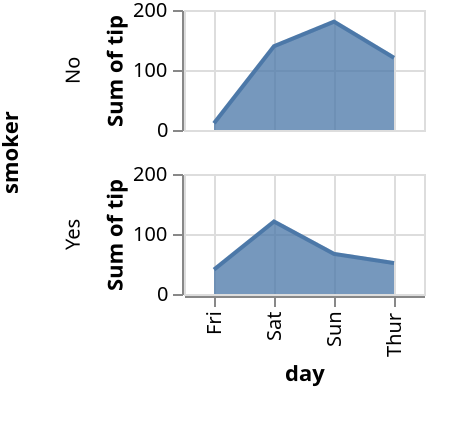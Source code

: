 {
  "$schema": "https://vega.github.io/schema/vega/v5.json",
  "background": "white",
  "padding": {"bottom": 20, "right": 20},
  "data": [
    {"name": "pivot_hover_73e717c2_da1d_414b_8777_90268afadd8f_store"},
    {
      "name": "tips",
      "values": [
        {
          "total_bill": 16.99,
          "tip": 1.01,
          "sex": "Female",
          "smoker": "No",
          "day": "Sun",
          "time": "Dinner",
          "size": 2
        },
        {
          "total_bill": 10.34,
          "tip": 1.66,
          "sex": "Male",
          "smoker": "No",
          "day": "Sun",
          "time": "Dinner",
          "size": 3
        },
        {
          "total_bill": 21.01,
          "tip": 3.5,
          "sex": "Male",
          "smoker": "No",
          "day": "Sun",
          "time": "Dinner",
          "size": 3
        },
        {
          "total_bill": 23.68,
          "tip": 3.31,
          "sex": "Male",
          "smoker": "No",
          "day": "Sun",
          "time": "Dinner",
          "size": 2
        },
        {
          "total_bill": 24.59,
          "tip": 3.61,
          "sex": "Female",
          "smoker": "No",
          "day": "Sun",
          "time": "Dinner",
          "size": 4
        },
        {
          "total_bill": 25.29,
          "tip": 4.71,
          "sex": "Male",
          "smoker": "No",
          "day": "Sun",
          "time": "Dinner",
          "size": 4
        },
        {
          "total_bill": 8.77,
          "tip": 2,
          "sex": "Male",
          "smoker": "No",
          "day": "Sun",
          "time": "Dinner",
          "size": 2
        },
        {
          "total_bill": 26.88,
          "tip": 3.12,
          "sex": "Male",
          "smoker": "No",
          "day": "Sun",
          "time": "Dinner",
          "size": 4
        },
        {
          "total_bill": 15.04,
          "tip": 1.96,
          "sex": "Male",
          "smoker": "No",
          "day": "Sun",
          "time": "Dinner",
          "size": 2
        },
        {
          "total_bill": 14.78,
          "tip": 3.23,
          "sex": "Male",
          "smoker": "No",
          "day": "Sun",
          "time": "Dinner",
          "size": 2
        },
        {
          "total_bill": 10.27,
          "tip": 1.71,
          "sex": "Male",
          "smoker": "No",
          "day": "Sun",
          "time": "Dinner",
          "size": 2
        },
        {
          "total_bill": 35.26,
          "tip": 5,
          "sex": "Female",
          "smoker": "No",
          "day": "Sun",
          "time": "Dinner",
          "size": 4
        },
        {
          "total_bill": 15.42,
          "tip": 1.57,
          "sex": "Male",
          "smoker": "No",
          "day": "Sun",
          "time": "Dinner",
          "size": 2
        },
        {
          "total_bill": 18.43,
          "tip": 3,
          "sex": "Male",
          "smoker": "No",
          "day": "Sun",
          "time": "Dinner",
          "size": 4
        },
        {
          "total_bill": 14.83,
          "tip": 3.02,
          "sex": "Female",
          "smoker": "No",
          "day": "Sun",
          "time": "Dinner",
          "size": 2
        },
        {
          "total_bill": 21.58,
          "tip": 3.92,
          "sex": "Male",
          "smoker": "No",
          "day": "Sun",
          "time": "Dinner",
          "size": 2
        },
        {
          "total_bill": 10.33,
          "tip": 1.67,
          "sex": "Female",
          "smoker": "No",
          "day": "Sun",
          "time": "Dinner",
          "size": 3
        },
        {
          "total_bill": 16.29,
          "tip": 3.71,
          "sex": "Male",
          "smoker": "No",
          "day": "Sun",
          "time": "Dinner",
          "size": 3
        },
        {
          "total_bill": 16.97,
          "tip": 3.5,
          "sex": "Female",
          "smoker": "No",
          "day": "Sun",
          "time": "Dinner",
          "size": 3
        },
        {
          "total_bill": 20.65,
          "tip": 3.35,
          "sex": "Male",
          "smoker": "No",
          "day": "Sat",
          "time": "Dinner",
          "size": 3
        },
        {
          "total_bill": 17.92,
          "tip": 4.08,
          "sex": "Male",
          "smoker": "No",
          "day": "Sat",
          "time": "Dinner",
          "size": 2
        },
        {
          "total_bill": 20.29,
          "tip": 2.75,
          "sex": "Female",
          "smoker": "No",
          "day": "Sat",
          "time": "Dinner",
          "size": 2
        },
        {
          "total_bill": 15.77,
          "tip": 2.23,
          "sex": "Female",
          "smoker": "No",
          "day": "Sat",
          "time": "Dinner",
          "size": 2
        },
        {
          "total_bill": 39.42,
          "tip": 7.58,
          "sex": "Male",
          "smoker": "No",
          "day": "Sat",
          "time": "Dinner",
          "size": 4
        },
        {
          "total_bill": 19.82,
          "tip": 3.18,
          "sex": "Male",
          "smoker": "No",
          "day": "Sat",
          "time": "Dinner",
          "size": 2
        },
        {
          "total_bill": 17.81,
          "tip": 2.34,
          "sex": "Male",
          "smoker": "No",
          "day": "Sat",
          "time": "Dinner",
          "size": 4
        },
        {
          "total_bill": 13.37,
          "tip": 2,
          "sex": "Male",
          "smoker": "No",
          "day": "Sat",
          "time": "Dinner",
          "size": 2
        },
        {
          "total_bill": 12.69,
          "tip": 2,
          "sex": "Male",
          "smoker": "No",
          "day": "Sat",
          "time": "Dinner",
          "size": 2
        },
        {
          "total_bill": 21.7,
          "tip": 4.3,
          "sex": "Male",
          "smoker": "No",
          "day": "Sat",
          "time": "Dinner",
          "size": 2
        },
        {
          "total_bill": 19.65,
          "tip": 3,
          "sex": "Female",
          "smoker": "No",
          "day": "Sat",
          "time": "Dinner",
          "size": 2
        },
        {
          "total_bill": 9.55,
          "tip": 1.45,
          "sex": "Male",
          "smoker": "No",
          "day": "Sat",
          "time": "Dinner",
          "size": 2
        },
        {
          "total_bill": 18.35,
          "tip": 2.5,
          "sex": "Male",
          "smoker": "No",
          "day": "Sat",
          "time": "Dinner",
          "size": 4
        },
        {
          "total_bill": 15.06,
          "tip": 3,
          "sex": "Female",
          "smoker": "No",
          "day": "Sat",
          "time": "Dinner",
          "size": 2
        },
        {
          "total_bill": 20.69,
          "tip": 2.45,
          "sex": "Female",
          "smoker": "No",
          "day": "Sat",
          "time": "Dinner",
          "size": 4
        },
        {
          "total_bill": 17.78,
          "tip": 3.27,
          "sex": "Male",
          "smoker": "No",
          "day": "Sat",
          "time": "Dinner",
          "size": 2
        },
        {
          "total_bill": 24.06,
          "tip": 3.6,
          "sex": "Male",
          "smoker": "No",
          "day": "Sat",
          "time": "Dinner",
          "size": 3
        },
        {
          "total_bill": 16.31,
          "tip": 2,
          "sex": "Male",
          "smoker": "No",
          "day": "Sat",
          "time": "Dinner",
          "size": 3
        },
        {
          "total_bill": 16.93,
          "tip": 3.07,
          "sex": "Female",
          "smoker": "No",
          "day": "Sat",
          "time": "Dinner",
          "size": 3
        },
        {
          "total_bill": 18.69,
          "tip": 2.31,
          "sex": "Male",
          "smoker": "No",
          "day": "Sat",
          "time": "Dinner",
          "size": 3
        },
        {
          "total_bill": 31.27,
          "tip": 5,
          "sex": "Male",
          "smoker": "No",
          "day": "Sat",
          "time": "Dinner",
          "size": 3
        },
        {
          "total_bill": 16.04,
          "tip": 2.24,
          "sex": "Male",
          "smoker": "No",
          "day": "Sat",
          "time": "Dinner",
          "size": 3
        },
        {
          "total_bill": 17.46,
          "tip": 2.54,
          "sex": "Male",
          "smoker": "No",
          "day": "Sun",
          "time": "Dinner",
          "size": 2
        },
        {
          "total_bill": 13.94,
          "tip": 3.06,
          "sex": "Male",
          "smoker": "No",
          "day": "Sun",
          "time": "Dinner",
          "size": 2
        },
        {
          "total_bill": 9.68,
          "tip": 1.32,
          "sex": "Male",
          "smoker": "No",
          "day": "Sun",
          "time": "Dinner",
          "size": 2
        },
        {
          "total_bill": 30.4,
          "tip": 5.6,
          "sex": "Male",
          "smoker": "No",
          "day": "Sun",
          "time": "Dinner",
          "size": 4
        },
        {
          "total_bill": 18.29,
          "tip": 3,
          "sex": "Male",
          "smoker": "No",
          "day": "Sun",
          "time": "Dinner",
          "size": 2
        },
        {
          "total_bill": 22.23,
          "tip": 5,
          "sex": "Male",
          "smoker": "No",
          "day": "Sun",
          "time": "Dinner",
          "size": 2
        },
        {
          "total_bill": 32.4,
          "tip": 6,
          "sex": "Male",
          "smoker": "No",
          "day": "Sun",
          "time": "Dinner",
          "size": 4
        },
        {
          "total_bill": 28.55,
          "tip": 2.05,
          "sex": "Male",
          "smoker": "No",
          "day": "Sun",
          "time": "Dinner",
          "size": 3
        },
        {
          "total_bill": 18.04,
          "tip": 3,
          "sex": "Male",
          "smoker": "No",
          "day": "Sun",
          "time": "Dinner",
          "size": 2
        },
        {
          "total_bill": 12.54,
          "tip": 2.5,
          "sex": "Male",
          "smoker": "No",
          "day": "Sun",
          "time": "Dinner",
          "size": 2
        },
        {
          "total_bill": 10.29,
          "tip": 2.6,
          "sex": "Female",
          "smoker": "No",
          "day": "Sun",
          "time": "Dinner",
          "size": 2
        },
        {
          "total_bill": 34.81,
          "tip": 5.2,
          "sex": "Female",
          "smoker": "No",
          "day": "Sun",
          "time": "Dinner",
          "size": 4
        },
        {
          "total_bill": 9.94,
          "tip": 1.56,
          "sex": "Male",
          "smoker": "No",
          "day": "Sun",
          "time": "Dinner",
          "size": 2
        },
        {
          "total_bill": 25.56,
          "tip": 4.34,
          "sex": "Male",
          "smoker": "No",
          "day": "Sun",
          "time": "Dinner",
          "size": 4
        },
        {
          "total_bill": 19.49,
          "tip": 3.51,
          "sex": "Male",
          "smoker": "No",
          "day": "Sun",
          "time": "Dinner",
          "size": 2
        },
        {
          "total_bill": 38.01,
          "tip": 3,
          "sex": "Male",
          "smoker": "Yes",
          "day": "Sat",
          "time": "Dinner",
          "size": 4
        },
        {
          "total_bill": 26.41,
          "tip": 1.5,
          "sex": "Female",
          "smoker": "No",
          "day": "Sat",
          "time": "Dinner",
          "size": 2
        },
        {
          "total_bill": 11.24,
          "tip": 1.76,
          "sex": "Male",
          "smoker": "Yes",
          "day": "Sat",
          "time": "Dinner",
          "size": 2
        },
        {
          "total_bill": 48.27,
          "tip": 6.73,
          "sex": "Male",
          "smoker": "No",
          "day": "Sat",
          "time": "Dinner",
          "size": 4
        },
        {
          "total_bill": 20.29,
          "tip": 3.21,
          "sex": "Male",
          "smoker": "Yes",
          "day": "Sat",
          "time": "Dinner",
          "size": 2
        },
        {
          "total_bill": 13.81,
          "tip": 2,
          "sex": "Male",
          "smoker": "Yes",
          "day": "Sat",
          "time": "Dinner",
          "size": 2
        },
        {
          "total_bill": 11.02,
          "tip": 1.98,
          "sex": "Male",
          "smoker": "Yes",
          "day": "Sat",
          "time": "Dinner",
          "size": 2
        },
        {
          "total_bill": 18.29,
          "tip": 3.76,
          "sex": "Male",
          "smoker": "Yes",
          "day": "Sat",
          "time": "Dinner",
          "size": 4
        },
        {
          "total_bill": 17.59,
          "tip": 2.64,
          "sex": "Male",
          "smoker": "No",
          "day": "Sat",
          "time": "Dinner",
          "size": 3
        },
        {
          "total_bill": 20.08,
          "tip": 3.15,
          "sex": "Male",
          "smoker": "No",
          "day": "Sat",
          "time": "Dinner",
          "size": 3
        },
        {
          "total_bill": 16.45,
          "tip": 2.47,
          "sex": "Female",
          "smoker": "No",
          "day": "Sat",
          "time": "Dinner",
          "size": 2
        },
        {
          "total_bill": 3.07,
          "tip": 1,
          "sex": "Female",
          "smoker": "Yes",
          "day": "Sat",
          "time": "Dinner",
          "size": 1
        },
        {
          "total_bill": 20.23,
          "tip": 2.01,
          "sex": "Male",
          "smoker": "No",
          "day": "Sat",
          "time": "Dinner",
          "size": 2
        },
        {
          "total_bill": 15.01,
          "tip": 2.09,
          "sex": "Male",
          "smoker": "Yes",
          "day": "Sat",
          "time": "Dinner",
          "size": 2
        },
        {
          "total_bill": 12.02,
          "tip": 1.97,
          "sex": "Male",
          "smoker": "No",
          "day": "Sat",
          "time": "Dinner",
          "size": 2
        },
        {
          "total_bill": 17.07,
          "tip": 3,
          "sex": "Female",
          "smoker": "No",
          "day": "Sat",
          "time": "Dinner",
          "size": 3
        },
        {
          "total_bill": 26.86,
          "tip": 3.14,
          "sex": "Female",
          "smoker": "Yes",
          "day": "Sat",
          "time": "Dinner",
          "size": 2
        },
        {
          "total_bill": 25.28,
          "tip": 5,
          "sex": "Female",
          "smoker": "Yes",
          "day": "Sat",
          "time": "Dinner",
          "size": 2
        },
        {
          "total_bill": 14.73,
          "tip": 2.2,
          "sex": "Female",
          "smoker": "No",
          "day": "Sat",
          "time": "Dinner",
          "size": 2
        },
        {
          "total_bill": 10.51,
          "tip": 1.25,
          "sex": "Male",
          "smoker": "No",
          "day": "Sat",
          "time": "Dinner",
          "size": 2
        },
        {
          "total_bill": 17.92,
          "tip": 3.08,
          "sex": "Male",
          "smoker": "Yes",
          "day": "Sat",
          "time": "Dinner",
          "size": 2
        },
        {
          "total_bill": 27.2,
          "tip": 4,
          "sex": "Male",
          "smoker": "No",
          "day": "Thur",
          "time": "Lunch",
          "size": 4
        },
        {
          "total_bill": 22.76,
          "tip": 3,
          "sex": "Male",
          "smoker": "No",
          "day": "Thur",
          "time": "Lunch",
          "size": 2
        },
        {
          "total_bill": 17.29,
          "tip": 2.71,
          "sex": "Male",
          "smoker": "No",
          "day": "Thur",
          "time": "Lunch",
          "size": 2
        },
        {
          "total_bill": 19.44,
          "tip": 3,
          "sex": "Male",
          "smoker": "Yes",
          "day": "Thur",
          "time": "Lunch",
          "size": 2
        },
        {
          "total_bill": 16.66,
          "tip": 3.4,
          "sex": "Male",
          "smoker": "No",
          "day": "Thur",
          "time": "Lunch",
          "size": 2
        },
        {
          "total_bill": 10.07,
          "tip": 1.83,
          "sex": "Female",
          "smoker": "No",
          "day": "Thur",
          "time": "Lunch",
          "size": 1
        },
        {
          "total_bill": 32.68,
          "tip": 5,
          "sex": "Male",
          "smoker": "Yes",
          "day": "Thur",
          "time": "Lunch",
          "size": 2
        },
        {
          "total_bill": 15.98,
          "tip": 2.03,
          "sex": "Male",
          "smoker": "No",
          "day": "Thur",
          "time": "Lunch",
          "size": 2
        },
        {
          "total_bill": 34.83,
          "tip": 5.17,
          "sex": "Female",
          "smoker": "No",
          "day": "Thur",
          "time": "Lunch",
          "size": 4
        },
        {
          "total_bill": 13.03,
          "tip": 2,
          "sex": "Male",
          "smoker": "No",
          "day": "Thur",
          "time": "Lunch",
          "size": 2
        },
        {
          "total_bill": 18.28,
          "tip": 4,
          "sex": "Male",
          "smoker": "No",
          "day": "Thur",
          "time": "Lunch",
          "size": 2
        },
        {
          "total_bill": 24.71,
          "tip": 5.85,
          "sex": "Male",
          "smoker": "No",
          "day": "Thur",
          "time": "Lunch",
          "size": 2
        },
        {
          "total_bill": 21.16,
          "tip": 3,
          "sex": "Male",
          "smoker": "No",
          "day": "Thur",
          "time": "Lunch",
          "size": 2
        },
        {
          "total_bill": 28.97,
          "tip": 3,
          "sex": "Male",
          "smoker": "Yes",
          "day": "Fri",
          "time": "Dinner",
          "size": 2
        },
        {
          "total_bill": 22.49,
          "tip": 3.5,
          "sex": "Male",
          "smoker": "No",
          "day": "Fri",
          "time": "Dinner",
          "size": 2
        },
        {
          "total_bill": 5.75,
          "tip": 1,
          "sex": "Female",
          "smoker": "Yes",
          "day": "Fri",
          "time": "Dinner",
          "size": 2
        },
        {
          "total_bill": 16.32,
          "tip": 4.3,
          "sex": "Female",
          "smoker": "Yes",
          "day": "Fri",
          "time": "Dinner",
          "size": 2
        },
        {
          "total_bill": 22.75,
          "tip": 3.25,
          "sex": "Female",
          "smoker": "No",
          "day": "Fri",
          "time": "Dinner",
          "size": 2
        },
        {
          "total_bill": 40.17,
          "tip": 4.73,
          "sex": "Male",
          "smoker": "Yes",
          "day": "Fri",
          "time": "Dinner",
          "size": 4
        },
        {
          "total_bill": 27.28,
          "tip": 4,
          "sex": "Male",
          "smoker": "Yes",
          "day": "Fri",
          "time": "Dinner",
          "size": 2
        },
        {
          "total_bill": 12.03,
          "tip": 1.5,
          "sex": "Male",
          "smoker": "Yes",
          "day": "Fri",
          "time": "Dinner",
          "size": 2
        },
        {
          "total_bill": 21.01,
          "tip": 3,
          "sex": "Male",
          "smoker": "Yes",
          "day": "Fri",
          "time": "Dinner",
          "size": 2
        },
        {
          "total_bill": 12.46,
          "tip": 1.5,
          "sex": "Male",
          "smoker": "No",
          "day": "Fri",
          "time": "Dinner",
          "size": 2
        },
        {
          "total_bill": 11.35,
          "tip": 2.5,
          "sex": "Female",
          "smoker": "Yes",
          "day": "Fri",
          "time": "Dinner",
          "size": 2
        },
        {
          "total_bill": 15.38,
          "tip": 3,
          "sex": "Female",
          "smoker": "Yes",
          "day": "Fri",
          "time": "Dinner",
          "size": 2
        },
        {
          "total_bill": 44.3,
          "tip": 2.5,
          "sex": "Female",
          "smoker": "Yes",
          "day": "Sat",
          "time": "Dinner",
          "size": 3
        },
        {
          "total_bill": 22.42,
          "tip": 3.48,
          "sex": "Female",
          "smoker": "Yes",
          "day": "Sat",
          "time": "Dinner",
          "size": 2
        },
        {
          "total_bill": 20.92,
          "tip": 4.08,
          "sex": "Female",
          "smoker": "No",
          "day": "Sat",
          "time": "Dinner",
          "size": 2
        },
        {
          "total_bill": 15.36,
          "tip": 1.64,
          "sex": "Male",
          "smoker": "Yes",
          "day": "Sat",
          "time": "Dinner",
          "size": 2
        },
        {
          "total_bill": 20.49,
          "tip": 4.06,
          "sex": "Male",
          "smoker": "Yes",
          "day": "Sat",
          "time": "Dinner",
          "size": 2
        },
        {
          "total_bill": 25.21,
          "tip": 4.29,
          "sex": "Male",
          "smoker": "Yes",
          "day": "Sat",
          "time": "Dinner",
          "size": 2
        },
        {
          "total_bill": 18.24,
          "tip": 3.76,
          "sex": "Male",
          "smoker": "No",
          "day": "Sat",
          "time": "Dinner",
          "size": 2
        },
        {
          "total_bill": 14.31,
          "tip": 4,
          "sex": "Female",
          "smoker": "Yes",
          "day": "Sat",
          "time": "Dinner",
          "size": 2
        },
        {
          "total_bill": 14,
          "tip": 3,
          "sex": "Male",
          "smoker": "No",
          "day": "Sat",
          "time": "Dinner",
          "size": 2
        },
        {
          "total_bill": 7.25,
          "tip": 1,
          "sex": "Female",
          "smoker": "No",
          "day": "Sat",
          "time": "Dinner",
          "size": 1
        },
        {
          "total_bill": 38.07,
          "tip": 4,
          "sex": "Male",
          "smoker": "No",
          "day": "Sun",
          "time": "Dinner",
          "size": 3
        },
        {
          "total_bill": 23.95,
          "tip": 2.55,
          "sex": "Male",
          "smoker": "No",
          "day": "Sun",
          "time": "Dinner",
          "size": 2
        },
        {
          "total_bill": 25.71,
          "tip": 4,
          "sex": "Female",
          "smoker": "No",
          "day": "Sun",
          "time": "Dinner",
          "size": 3
        },
        {
          "total_bill": 17.31,
          "tip": 3.5,
          "sex": "Female",
          "smoker": "No",
          "day": "Sun",
          "time": "Dinner",
          "size": 2
        },
        {
          "total_bill": 29.93,
          "tip": 5.07,
          "sex": "Male",
          "smoker": "No",
          "day": "Sun",
          "time": "Dinner",
          "size": 4
        },
        {
          "total_bill": 10.65,
          "tip": 1.5,
          "sex": "Female",
          "smoker": "No",
          "day": "Thur",
          "time": "Lunch",
          "size": 2
        },
        {
          "total_bill": 12.43,
          "tip": 1.8,
          "sex": "Female",
          "smoker": "No",
          "day": "Thur",
          "time": "Lunch",
          "size": 2
        },
        {
          "total_bill": 24.08,
          "tip": 2.92,
          "sex": "Female",
          "smoker": "No",
          "day": "Thur",
          "time": "Lunch",
          "size": 4
        },
        {
          "total_bill": 11.69,
          "tip": 2.31,
          "sex": "Male",
          "smoker": "No",
          "day": "Thur",
          "time": "Lunch",
          "size": 2
        },
        {
          "total_bill": 13.42,
          "tip": 1.68,
          "sex": "Female",
          "smoker": "No",
          "day": "Thur",
          "time": "Lunch",
          "size": 2
        },
        {
          "total_bill": 14.26,
          "tip": 2.5,
          "sex": "Male",
          "smoker": "No",
          "day": "Thur",
          "time": "Lunch",
          "size": 2
        },
        {
          "total_bill": 15.95,
          "tip": 2,
          "sex": "Male",
          "smoker": "No",
          "day": "Thur",
          "time": "Lunch",
          "size": 2
        },
        {
          "total_bill": 12.48,
          "tip": 2.52,
          "sex": "Female",
          "smoker": "No",
          "day": "Thur",
          "time": "Lunch",
          "size": 2
        },
        {
          "total_bill": 29.8,
          "tip": 4.2,
          "sex": "Female",
          "smoker": "No",
          "day": "Thur",
          "time": "Lunch",
          "size": 6
        },
        {
          "total_bill": 8.52,
          "tip": 1.48,
          "sex": "Male",
          "smoker": "No",
          "day": "Thur",
          "time": "Lunch",
          "size": 2
        },
        {
          "total_bill": 14.52,
          "tip": 2,
          "sex": "Female",
          "smoker": "No",
          "day": "Thur",
          "time": "Lunch",
          "size": 2
        },
        {
          "total_bill": 11.38,
          "tip": 2,
          "sex": "Female",
          "smoker": "No",
          "day": "Thur",
          "time": "Lunch",
          "size": 2
        },
        {
          "total_bill": 22.82,
          "tip": 2.18,
          "sex": "Male",
          "smoker": "No",
          "day": "Thur",
          "time": "Lunch",
          "size": 3
        },
        {
          "total_bill": 19.08,
          "tip": 1.5,
          "sex": "Male",
          "smoker": "No",
          "day": "Thur",
          "time": "Lunch",
          "size": 2
        },
        {
          "total_bill": 20.27,
          "tip": 2.83,
          "sex": "Female",
          "smoker": "No",
          "day": "Thur",
          "time": "Lunch",
          "size": 2
        },
        {
          "total_bill": 11.17,
          "tip": 1.5,
          "sex": "Female",
          "smoker": "No",
          "day": "Thur",
          "time": "Lunch",
          "size": 2
        },
        {
          "total_bill": 12.26,
          "tip": 2,
          "sex": "Female",
          "smoker": "No",
          "day": "Thur",
          "time": "Lunch",
          "size": 2
        },
        {
          "total_bill": 18.26,
          "tip": 3.25,
          "sex": "Female",
          "smoker": "No",
          "day": "Thur",
          "time": "Lunch",
          "size": 2
        },
        {
          "total_bill": 8.51,
          "tip": 1.25,
          "sex": "Female",
          "smoker": "No",
          "day": "Thur",
          "time": "Lunch",
          "size": 2
        },
        {
          "total_bill": 10.33,
          "tip": 2,
          "sex": "Female",
          "smoker": "No",
          "day": "Thur",
          "time": "Lunch",
          "size": 2
        },
        {
          "total_bill": 14.15,
          "tip": 2,
          "sex": "Female",
          "smoker": "No",
          "day": "Thur",
          "time": "Lunch",
          "size": 2
        },
        {
          "total_bill": 16,
          "tip": 2,
          "sex": "Male",
          "smoker": "Yes",
          "day": "Thur",
          "time": "Lunch",
          "size": 2
        },
        {
          "total_bill": 13.16,
          "tip": 2.75,
          "sex": "Female",
          "smoker": "No",
          "day": "Thur",
          "time": "Lunch",
          "size": 2
        },
        {
          "total_bill": 17.47,
          "tip": 3.5,
          "sex": "Female",
          "smoker": "No",
          "day": "Thur",
          "time": "Lunch",
          "size": 2
        },
        {
          "total_bill": 34.3,
          "tip": 6.7,
          "sex": "Male",
          "smoker": "No",
          "day": "Thur",
          "time": "Lunch",
          "size": 6
        },
        {
          "total_bill": 41.19,
          "tip": 5,
          "sex": "Male",
          "smoker": "No",
          "day": "Thur",
          "time": "Lunch",
          "size": 5
        },
        {
          "total_bill": 27.05,
          "tip": 5,
          "sex": "Female",
          "smoker": "No",
          "day": "Thur",
          "time": "Lunch",
          "size": 6
        },
        {
          "total_bill": 16.43,
          "tip": 2.3,
          "sex": "Female",
          "smoker": "No",
          "day": "Thur",
          "time": "Lunch",
          "size": 2
        },
        {
          "total_bill": 8.35,
          "tip": 1.5,
          "sex": "Female",
          "smoker": "No",
          "day": "Thur",
          "time": "Lunch",
          "size": 2
        },
        {
          "total_bill": 18.64,
          "tip": 1.36,
          "sex": "Female",
          "smoker": "No",
          "day": "Thur",
          "time": "Lunch",
          "size": 3
        },
        {
          "total_bill": 11.87,
          "tip": 1.63,
          "sex": "Female",
          "smoker": "No",
          "day": "Thur",
          "time": "Lunch",
          "size": 2
        },
        {
          "total_bill": 9.78,
          "tip": 1.73,
          "sex": "Male",
          "smoker": "No",
          "day": "Thur",
          "time": "Lunch",
          "size": 2
        },
        {
          "total_bill": 7.51,
          "tip": 2,
          "sex": "Male",
          "smoker": "No",
          "day": "Thur",
          "time": "Lunch",
          "size": 2
        },
        {
          "total_bill": 14.07,
          "tip": 2.5,
          "sex": "Male",
          "smoker": "No",
          "day": "Sun",
          "time": "Dinner",
          "size": 2
        },
        {
          "total_bill": 13.13,
          "tip": 2,
          "sex": "Male",
          "smoker": "No",
          "day": "Sun",
          "time": "Dinner",
          "size": 2
        },
        {
          "total_bill": 17.26,
          "tip": 2.74,
          "sex": "Male",
          "smoker": "No",
          "day": "Sun",
          "time": "Dinner",
          "size": 3
        },
        {
          "total_bill": 24.55,
          "tip": 2,
          "sex": "Male",
          "smoker": "No",
          "day": "Sun",
          "time": "Dinner",
          "size": 4
        },
        {
          "total_bill": 19.77,
          "tip": 2,
          "sex": "Male",
          "smoker": "No",
          "day": "Sun",
          "time": "Dinner",
          "size": 4
        },
        {
          "total_bill": 29.85,
          "tip": 5.14,
          "sex": "Female",
          "smoker": "No",
          "day": "Sun",
          "time": "Dinner",
          "size": 5
        },
        {
          "total_bill": 48.17,
          "tip": 5,
          "sex": "Male",
          "smoker": "No",
          "day": "Sun",
          "time": "Dinner",
          "size": 6
        },
        {
          "total_bill": 25,
          "tip": 3.75,
          "sex": "Female",
          "smoker": "No",
          "day": "Sun",
          "time": "Dinner",
          "size": 4
        },
        {
          "total_bill": 13.39,
          "tip": 2.61,
          "sex": "Female",
          "smoker": "No",
          "day": "Sun",
          "time": "Dinner",
          "size": 2
        },
        {
          "total_bill": 16.49,
          "tip": 2,
          "sex": "Male",
          "smoker": "No",
          "day": "Sun",
          "time": "Dinner",
          "size": 4
        },
        {
          "total_bill": 21.5,
          "tip": 3.5,
          "sex": "Male",
          "smoker": "No",
          "day": "Sun",
          "time": "Dinner",
          "size": 4
        },
        {
          "total_bill": 12.66,
          "tip": 2.5,
          "sex": "Male",
          "smoker": "No",
          "day": "Sun",
          "time": "Dinner",
          "size": 2
        },
        {
          "total_bill": 16.21,
          "tip": 2,
          "sex": "Female",
          "smoker": "No",
          "day": "Sun",
          "time": "Dinner",
          "size": 3
        },
        {
          "total_bill": 13.81,
          "tip": 2,
          "sex": "Male",
          "smoker": "No",
          "day": "Sun",
          "time": "Dinner",
          "size": 2
        },
        {
          "total_bill": 17.51,
          "tip": 3,
          "sex": "Female",
          "smoker": "Yes",
          "day": "Sun",
          "time": "Dinner",
          "size": 2
        },
        {
          "total_bill": 24.52,
          "tip": 3.48,
          "sex": "Male",
          "smoker": "No",
          "day": "Sun",
          "time": "Dinner",
          "size": 3
        },
        {
          "total_bill": 20.76,
          "tip": 2.24,
          "sex": "Male",
          "smoker": "No",
          "day": "Sun",
          "time": "Dinner",
          "size": 2
        },
        {
          "total_bill": 31.71,
          "tip": 4.5,
          "sex": "Male",
          "smoker": "No",
          "day": "Sun",
          "time": "Dinner",
          "size": 4
        },
        {
          "total_bill": 10.59,
          "tip": 1.61,
          "sex": "Female",
          "smoker": "Yes",
          "day": "Sat",
          "time": "Dinner",
          "size": 2
        },
        {
          "total_bill": 10.63,
          "tip": 2,
          "sex": "Female",
          "smoker": "Yes",
          "day": "Sat",
          "time": "Dinner",
          "size": 2
        },
        {
          "total_bill": 50.81,
          "tip": 10,
          "sex": "Male",
          "smoker": "Yes",
          "day": "Sat",
          "time": "Dinner",
          "size": 3
        },
        {
          "total_bill": 15.81,
          "tip": 3.16,
          "sex": "Male",
          "smoker": "Yes",
          "day": "Sat",
          "time": "Dinner",
          "size": 2
        },
        {
          "total_bill": 7.25,
          "tip": 5.15,
          "sex": "Male",
          "smoker": "Yes",
          "day": "Sun",
          "time": "Dinner",
          "size": 2
        },
        {
          "total_bill": 31.85,
          "tip": 3.18,
          "sex": "Male",
          "smoker": "Yes",
          "day": "Sun",
          "time": "Dinner",
          "size": 2
        },
        {
          "total_bill": 16.82,
          "tip": 4,
          "sex": "Male",
          "smoker": "Yes",
          "day": "Sun",
          "time": "Dinner",
          "size": 2
        },
        {
          "total_bill": 32.9,
          "tip": 3.11,
          "sex": "Male",
          "smoker": "Yes",
          "day": "Sun",
          "time": "Dinner",
          "size": 2
        },
        {
          "total_bill": 17.89,
          "tip": 2,
          "sex": "Male",
          "smoker": "Yes",
          "day": "Sun",
          "time": "Dinner",
          "size": 2
        },
        {
          "total_bill": 14.48,
          "tip": 2,
          "sex": "Male",
          "smoker": "Yes",
          "day": "Sun",
          "time": "Dinner",
          "size": 2
        },
        {
          "total_bill": 9.6,
          "tip": 4,
          "sex": "Female",
          "smoker": "Yes",
          "day": "Sun",
          "time": "Dinner",
          "size": 2
        },
        {
          "total_bill": 34.63,
          "tip": 3.55,
          "sex": "Male",
          "smoker": "Yes",
          "day": "Sun",
          "time": "Dinner",
          "size": 2
        },
        {
          "total_bill": 34.65,
          "tip": 3.68,
          "sex": "Male",
          "smoker": "Yes",
          "day": "Sun",
          "time": "Dinner",
          "size": 4
        },
        {
          "total_bill": 23.33,
          "tip": 5.65,
          "sex": "Male",
          "smoker": "Yes",
          "day": "Sun",
          "time": "Dinner",
          "size": 2
        },
        {
          "total_bill": 45.35,
          "tip": 3.5,
          "sex": "Male",
          "smoker": "Yes",
          "day": "Sun",
          "time": "Dinner",
          "size": 3
        },
        {
          "total_bill": 23.17,
          "tip": 6.5,
          "sex": "Male",
          "smoker": "Yes",
          "day": "Sun",
          "time": "Dinner",
          "size": 4
        },
        {
          "total_bill": 40.55,
          "tip": 3,
          "sex": "Male",
          "smoker": "Yes",
          "day": "Sun",
          "time": "Dinner",
          "size": 2
        },
        {
          "total_bill": 20.69,
          "tip": 5,
          "sex": "Male",
          "smoker": "No",
          "day": "Sun",
          "time": "Dinner",
          "size": 5
        },
        {
          "total_bill": 20.9,
          "tip": 3.5,
          "sex": "Female",
          "smoker": "Yes",
          "day": "Sun",
          "time": "Dinner",
          "size": 3
        },
        {
          "total_bill": 30.46,
          "tip": 2,
          "sex": "Male",
          "smoker": "Yes",
          "day": "Sun",
          "time": "Dinner",
          "size": 5
        },
        {
          "total_bill": 18.15,
          "tip": 3.5,
          "sex": "Female",
          "smoker": "Yes",
          "day": "Sun",
          "time": "Dinner",
          "size": 3
        },
        {
          "total_bill": 23.1,
          "tip": 4,
          "sex": "Male",
          "smoker": "Yes",
          "day": "Sun",
          "time": "Dinner",
          "size": 3
        },
        {
          "total_bill": 15.69,
          "tip": 1.5,
          "sex": "Male",
          "smoker": "Yes",
          "day": "Sun",
          "time": "Dinner",
          "size": 2
        },
        {
          "total_bill": 19.81,
          "tip": 4.19,
          "sex": "Female",
          "smoker": "Yes",
          "day": "Thur",
          "time": "Lunch",
          "size": 2
        },
        {
          "total_bill": 28.44,
          "tip": 2.56,
          "sex": "Male",
          "smoker": "Yes",
          "day": "Thur",
          "time": "Lunch",
          "size": 2
        },
        {
          "total_bill": 15.48,
          "tip": 2.02,
          "sex": "Male",
          "smoker": "Yes",
          "day": "Thur",
          "time": "Lunch",
          "size": 2
        },
        {
          "total_bill": 16.58,
          "tip": 4,
          "sex": "Male",
          "smoker": "Yes",
          "day": "Thur",
          "time": "Lunch",
          "size": 2
        },
        {
          "total_bill": 7.56,
          "tip": 1.44,
          "sex": "Male",
          "smoker": "No",
          "day": "Thur",
          "time": "Lunch",
          "size": 2
        },
        {
          "total_bill": 10.34,
          "tip": 2,
          "sex": "Male",
          "smoker": "Yes",
          "day": "Thur",
          "time": "Lunch",
          "size": 2
        },
        {
          "total_bill": 43.11,
          "tip": 5,
          "sex": "Female",
          "smoker": "Yes",
          "day": "Thur",
          "time": "Lunch",
          "size": 4
        },
        {
          "total_bill": 13,
          "tip": 2,
          "sex": "Female",
          "smoker": "Yes",
          "day": "Thur",
          "time": "Lunch",
          "size": 2
        },
        {
          "total_bill": 13.51,
          "tip": 2,
          "sex": "Male",
          "smoker": "Yes",
          "day": "Thur",
          "time": "Lunch",
          "size": 2
        },
        {
          "total_bill": 18.71,
          "tip": 4,
          "sex": "Male",
          "smoker": "Yes",
          "day": "Thur",
          "time": "Lunch",
          "size": 3
        },
        {
          "total_bill": 12.74,
          "tip": 2.01,
          "sex": "Female",
          "smoker": "Yes",
          "day": "Thur",
          "time": "Lunch",
          "size": 2
        },
        {
          "total_bill": 13,
          "tip": 2,
          "sex": "Female",
          "smoker": "Yes",
          "day": "Thur",
          "time": "Lunch",
          "size": 2
        },
        {
          "total_bill": 16.4,
          "tip": 2.5,
          "sex": "Female",
          "smoker": "Yes",
          "day": "Thur",
          "time": "Lunch",
          "size": 2
        },
        {
          "total_bill": 20.53,
          "tip": 4,
          "sex": "Male",
          "smoker": "Yes",
          "day": "Thur",
          "time": "Lunch",
          "size": 4
        },
        {
          "total_bill": 16.47,
          "tip": 3.23,
          "sex": "Female",
          "smoker": "Yes",
          "day": "Thur",
          "time": "Lunch",
          "size": 3
        },
        {
          "total_bill": 26.59,
          "tip": 3.41,
          "sex": "Male",
          "smoker": "Yes",
          "day": "Sat",
          "time": "Dinner",
          "size": 3
        },
        {
          "total_bill": 38.73,
          "tip": 3,
          "sex": "Male",
          "smoker": "Yes",
          "day": "Sat",
          "time": "Dinner",
          "size": 4
        },
        {
          "total_bill": 24.27,
          "tip": 2.03,
          "sex": "Male",
          "smoker": "Yes",
          "day": "Sat",
          "time": "Dinner",
          "size": 2
        },
        {
          "total_bill": 12.76,
          "tip": 2.23,
          "sex": "Female",
          "smoker": "Yes",
          "day": "Sat",
          "time": "Dinner",
          "size": 2
        },
        {
          "total_bill": 30.06,
          "tip": 2,
          "sex": "Male",
          "smoker": "Yes",
          "day": "Sat",
          "time": "Dinner",
          "size": 3
        },
        {
          "total_bill": 25.89,
          "tip": 5.16,
          "sex": "Male",
          "smoker": "Yes",
          "day": "Sat",
          "time": "Dinner",
          "size": 4
        },
        {
          "total_bill": 48.33,
          "tip": 9,
          "sex": "Male",
          "smoker": "No",
          "day": "Sat",
          "time": "Dinner",
          "size": 4
        },
        {
          "total_bill": 13.27,
          "tip": 2.5,
          "sex": "Female",
          "smoker": "Yes",
          "day": "Sat",
          "time": "Dinner",
          "size": 2
        },
        {
          "total_bill": 28.17,
          "tip": 6.5,
          "sex": "Female",
          "smoker": "Yes",
          "day": "Sat",
          "time": "Dinner",
          "size": 3
        },
        {
          "total_bill": 12.9,
          "tip": 1.1,
          "sex": "Female",
          "smoker": "Yes",
          "day": "Sat",
          "time": "Dinner",
          "size": 2
        },
        {
          "total_bill": 28.15,
          "tip": 3,
          "sex": "Male",
          "smoker": "Yes",
          "day": "Sat",
          "time": "Dinner",
          "size": 5
        },
        {
          "total_bill": 11.59,
          "tip": 1.5,
          "sex": "Male",
          "smoker": "Yes",
          "day": "Sat",
          "time": "Dinner",
          "size": 2
        },
        {
          "total_bill": 7.74,
          "tip": 1.44,
          "sex": "Male",
          "smoker": "Yes",
          "day": "Sat",
          "time": "Dinner",
          "size": 2
        },
        {
          "total_bill": 30.14,
          "tip": 3.09,
          "sex": "Female",
          "smoker": "Yes",
          "day": "Sat",
          "time": "Dinner",
          "size": 4
        },
        {
          "total_bill": 12.16,
          "tip": 2.2,
          "sex": "Male",
          "smoker": "Yes",
          "day": "Fri",
          "time": "Lunch",
          "size": 2
        },
        {
          "total_bill": 13.42,
          "tip": 3.48,
          "sex": "Female",
          "smoker": "Yes",
          "day": "Fri",
          "time": "Lunch",
          "size": 2
        },
        {
          "total_bill": 8.58,
          "tip": 1.92,
          "sex": "Male",
          "smoker": "Yes",
          "day": "Fri",
          "time": "Lunch",
          "size": 1
        },
        {
          "total_bill": 15.98,
          "tip": 3,
          "sex": "Female",
          "smoker": "No",
          "day": "Fri",
          "time": "Lunch",
          "size": 3
        },
        {
          "total_bill": 13.42,
          "tip": 1.58,
          "sex": "Male",
          "smoker": "Yes",
          "day": "Fri",
          "time": "Lunch",
          "size": 2
        },
        {
          "total_bill": 16.27,
          "tip": 2.5,
          "sex": "Female",
          "smoker": "Yes",
          "day": "Fri",
          "time": "Lunch",
          "size": 2
        },
        {
          "total_bill": 10.09,
          "tip": 2,
          "sex": "Female",
          "smoker": "Yes",
          "day": "Fri",
          "time": "Lunch",
          "size": 2
        },
        {
          "total_bill": 20.45,
          "tip": 3,
          "sex": "Male",
          "smoker": "No",
          "day": "Sat",
          "time": "Dinner",
          "size": 4
        },
        {
          "total_bill": 13.28,
          "tip": 2.72,
          "sex": "Male",
          "smoker": "No",
          "day": "Sat",
          "time": "Dinner",
          "size": 2
        },
        {
          "total_bill": 22.12,
          "tip": 2.88,
          "sex": "Female",
          "smoker": "Yes",
          "day": "Sat",
          "time": "Dinner",
          "size": 2
        },
        {
          "total_bill": 24.01,
          "tip": 2,
          "sex": "Male",
          "smoker": "Yes",
          "day": "Sat",
          "time": "Dinner",
          "size": 4
        },
        {
          "total_bill": 15.69,
          "tip": 3,
          "sex": "Male",
          "smoker": "Yes",
          "day": "Sat",
          "time": "Dinner",
          "size": 3
        },
        {
          "total_bill": 11.61,
          "tip": 3.39,
          "sex": "Male",
          "smoker": "No",
          "day": "Sat",
          "time": "Dinner",
          "size": 2
        },
        {
          "total_bill": 10.77,
          "tip": 1.47,
          "sex": "Male",
          "smoker": "No",
          "day": "Sat",
          "time": "Dinner",
          "size": 2
        },
        {
          "total_bill": 15.53,
          "tip": 3,
          "sex": "Male",
          "smoker": "Yes",
          "day": "Sat",
          "time": "Dinner",
          "size": 2
        },
        {
          "total_bill": 10.07,
          "tip": 1.25,
          "sex": "Male",
          "smoker": "No",
          "day": "Sat",
          "time": "Dinner",
          "size": 2
        },
        {
          "total_bill": 12.6,
          "tip": 1,
          "sex": "Male",
          "smoker": "Yes",
          "day": "Sat",
          "time": "Dinner",
          "size": 2
        },
        {
          "total_bill": 32.83,
          "tip": 1.17,
          "sex": "Male",
          "smoker": "Yes",
          "day": "Sat",
          "time": "Dinner",
          "size": 2
        },
        {
          "total_bill": 35.83,
          "tip": 4.67,
          "sex": "Female",
          "smoker": "No",
          "day": "Sat",
          "time": "Dinner",
          "size": 3
        },
        {
          "total_bill": 29.03,
          "tip": 5.92,
          "sex": "Male",
          "smoker": "No",
          "day": "Sat",
          "time": "Dinner",
          "size": 3
        },
        {
          "total_bill": 27.18,
          "tip": 2,
          "sex": "Female",
          "smoker": "Yes",
          "day": "Sat",
          "time": "Dinner",
          "size": 2
        },
        {
          "total_bill": 22.67,
          "tip": 2,
          "sex": "Male",
          "smoker": "Yes",
          "day": "Sat",
          "time": "Dinner",
          "size": 2
        },
        {
          "total_bill": 17.82,
          "tip": 1.75,
          "sex": "Male",
          "smoker": "No",
          "day": "Sat",
          "time": "Dinner",
          "size": 2
        },
        {
          "total_bill": 18.78,
          "tip": 3,
          "sex": "Female",
          "smoker": "No",
          "day": "Thur",
          "time": "Dinner",
          "size": 2
        }
      ]
    },
    {
      "name": "row_domain",
      "source": "tips",
      "transform": [{"type": "aggregate", "groupby": ["smoker"]}]
    },
    {
      "name": "data_2",
      "source": "tips",
      "transform": [
        {
          "type": "aggregate",
          "groupby": ["day", "smoker"],
          "ops": ["sum"],
          "fields": ["tip"],
          "as": ["sum_tip"]
        }
      ]
    },
    {
      "name": "data_3",
      "source": "data_2",
      "transform": [
        {
          "type": "filter",
          "expr": "isValid(datum[\"sum_tip\"]) && isFinite(+datum[\"sum_tip\"])"
        }
      ]
    }
  ],
  "signals": [
    {
      "name": "unit",
      "value": {},
      "on": [
        {"events": "pointermove", "update": "isTuple(group()) ? group() : unit"}
      ]
    },
    {
      "name": "pivot_hover_73e717c2_da1d_414b_8777_90268afadd8f",
      "update": "vlSelectionResolve(\"pivot_hover_73e717c2_da1d_414b_8777_90268afadd8f_store\", \"union\", true, true)"
    },
    {
      "name": "cursor",
      "value": "default",
      "on": [
        {
          "events": "mousemove",
          "update": "if(isDefined((group()).bounds), if(item().mark.marktype != 'group', 'default', 'crosshair'), 'default')"
        }
      ]
    },
    {
      "name": "width",
      "init": "isFinite(containerSize()[0]) ? containerSize()[0] : 120",
      "on": [
        {
          "update": "isFinite(containerSize()[0]) ? containerSize()[0] : 120",
          "events": "window:resize"
        }
      ]
    },
    {
      "name": "height",
      "init": "isFinite(containerSize()[1]) ? containerSize()[1] : 120",
      "on": [
        {
          "update": "isFinite(containerSize()[1]) ? containerSize()[1] : 120",
          "events": "window:resize"
        }
      ]
    },
    {"name": "child_width", "update": "width"},
    {"name": "min_width", "update": "240"},
    {"name": "child_height", "update": "height / length(data('row_domain'))"},
    {"name": "min_height", "update": "120 * length(data('row_domain'))"}
  ],
  "layout": {
    "padding": 20,
    "offset": {"rowTitle": 10},
    "columns": 1,
    "bounds": "full",
    "align": "all"
  },
  "marks": [
    {
      "name": "row-title",
      "type": "group",
      "role": "row-title",
      "title": {
        "text": "smoker",
        "orient": "left",
        "style": "guide-title",
        "offset": 10
      }
    },
    {
      "name": "row_header",
      "type": "group",
      "role": "row-header",
      "from": {"data": "row_domain"},
      "sort": {"field": "datum[\"smoker\"]", "order": "ascending"},
      "title": {
        "text": {
          "signal": "isValid(parent[\"smoker\"]) ? parent[\"smoker\"] : \"\"+parent[\"smoker\"]"
        },
        "orient": "left",
        "style": "guide-label",
        "frame": "group",
        "offset": 10
      },
      "encode": {"update": {"height": {"signal": "child_height"}}},
      "axes": [
        {
          "scale": "y",
          "orient": "left",
          "grid": false,
          "title": "Sum of tip",
          "labelFlush": false,
          "labels": true,
          "ticks": true,
          "labelOverlap": true,
          "tickCount": {"signal": "ceil(child_height/40)"},
          "encode": {"labels": {"update": {"text": {"signal": "datum.value"}}}},
          "zindex": 0
        }
      ]
    },
    {
      "name": "column_footer",
      "type": "group",
      "role": "column-footer",
      "encode": {"update": {"width": {"signal": "child_width"}}},
      "axes": [
        {
          "scale": "x",
          "orient": "bottom",
          "grid": false,
          "title": "day",
          "labelFlush": false,
          "labelOverlap": "greedy",
          "labels": true,
          "ticks": true,
          "labelAlign": "right",
          "labelAngle": 270,
          "labelBaseline": "middle",
          "zindex": 0
        }
      ]
    },
    {
      "name": "cell",
      "type": "group",
      "style": "cell",
      "from": {
        "facet": {"name": "facet", "data": "tips", "groupby": ["smoker"]}
      },
      "sort": {"field": ["datum[\"smoker\"]"], "order": ["ascending"]},
      "data": [
        {
          "source": "facet",
          "name": "data_0",
          "transform": [
            {
              "type": "aggregate",
              "groupby": ["day"],
              "ops": ["sum"],
              "fields": ["tip"],
              "as": ["sum_tip"]
            }
          ]
        },
        {
          "name": "data_1",
          "source": "data_0",
          "transform": [
            {
              "type": "filter",
              "expr": "isValid(datum[\"sum_tip\"]) && isFinite(+datum[\"sum_tip\"])"
            }
          ]
        }
      ],
      "encode": {
        "update": {
          "width": {"signal": "child_width"},
          "height": {"signal": "child_height"}
        }
      },
      "signals": [
        {
          "name": "facet",
          "value": {},
          "on": [
            {
              "events": [{"source": "scope", "type": "pointermove"}],
              "update": "isTuple(facet) ? facet : group(\"cell\").datum"
            }
          ]
        },
        {
          "name": "pivot_hover_73e717c2_da1d_414b_8777_90268afadd8f_tuple",
          "on": [
            {
              "events": [{"source": "scope", "type": "mouseover"}],
              "update": "datum && item().mark.marktype !== 'group' && indexof(item().mark.role, 'legend') < 0 ? {unit: \"child_layer_0_layer_0_layer_1\" + '__facet_row_' + (facet[\"smoker\"]), fields: pivot_hover_73e717c2_da1d_414b_8777_90268afadd8f_tuple_fields, values: [(item().isVoronoi ? datum.datum : datum)[\"day\"]]} : null",
              "force": true
            },
            {
              "events": [{"source": "view", "type": "dblclick"}],
              "update": "null"
            }
          ]
        },
        {
          "name": "pivot_hover_73e717c2_da1d_414b_8777_90268afadd8f_tuple_fields",
          "value": [{"type": "E", "field": "day"}]
        },
        {
          "name": "pivot_hover_73e717c2_da1d_414b_8777_90268afadd8f_toggle",
          "value": false,
          "on": [
            {
              "events": [{"source": "scope", "type": "mouseover"}],
              "update": "event.shiftKey"
            },
            {
              "events": [{"source": "view", "type": "dblclick"}],
              "update": "false"
            }
          ]
        },
        {
          "name": "pivot_hover_73e717c2_da1d_414b_8777_90268afadd8f_modify",
          "on": [
            {
              "events": {
                "signal": "pivot_hover_73e717c2_da1d_414b_8777_90268afadd8f_tuple"
              },
              "update": "modify(\"pivot_hover_73e717c2_da1d_414b_8777_90268afadd8f_store\", pivot_hover_73e717c2_da1d_414b_8777_90268afadd8f_toggle ? null : pivot_hover_73e717c2_da1d_414b_8777_90268afadd8f_tuple, pivot_hover_73e717c2_da1d_414b_8777_90268afadd8f_toggle ? null : true, pivot_hover_73e717c2_da1d_414b_8777_90268afadd8f_toggle ? pivot_hover_73e717c2_da1d_414b_8777_90268afadd8f_tuple : null)"
            }
          ]
        }
      ],
      "marks": [
        {
          "name": "child_layer_0_layer_0_layer_0_layer_0_marks",
          "type": "area",
          "clip": true,
          "style": ["area"],
          "sort": {"field": "datum[\"day\"]"},
          "interactive": false,
          "from": {"data": "data_0"},
          "encode": {
            "update": {
              "opacity": {"value": 0.2},
              "orient": {"value": "vertical"},
              "cursor": {"value": "crosshair"},
              "fill": {"value": "#4C78A8"},
              "description": {
                "signal": "\"day: \" + (isValid(datum[\"day\"]) ? datum[\"day\"] : \"\"+datum[\"day\"]) + \"; Sum of tip: \" + (datum[\"sum_tip\"])"
              },
              "x": {"scale": "x", "field": "day"},
              "y": {"scale": "y", "field": "sum_tip"},
              "y2": {"scale": "y", "value": 0},
              "defined": {
                "signal": "isValid(datum[\"sum_tip\"]) && isFinite(+datum[\"sum_tip\"])"
              }
            }
          }
        },
        {
          "name": "child_layer_0_layer_0_layer_0_layer_1_marks",
          "type": "line",
          "clip": true,
          "style": ["line"],
          "sort": {"field": "datum[\"day\"]"},
          "interactive": false,
          "from": {"data": "data_0"},
          "encode": {
            "update": {
              "stroke": {"value": "#4C78A8"},
              "opacity": {"value": 0.2},
              "description": {
                "signal": "\"day: \" + (isValid(datum[\"day\"]) ? datum[\"day\"] : \"\"+datum[\"day\"]) + \"; Sum of tip: \" + (datum[\"sum_tip\"])"
              },
              "x": {"scale": "x", "field": "day"},
              "y": {"scale": "y", "field": "sum_tip"},
              "defined": {
                "signal": "isValid(datum[\"sum_tip\"]) && isFinite(+datum[\"sum_tip\"])"
              }
            }
          }
        },
        {
          "name": "child_layer_0_layer_0_layer_1_marks",
          "type": "symbol",
          "clip": true,
          "style": ["point"],
          "interactive": true,
          "from": {"data": "data_1"},
          "encode": {
            "update": {
              "tooltip": {
                "signal": "{\"day\": isValid(datum[\"day\"]) ? datum[\"day\"] : \"\"+datum[\"day\"], \"Sum of tip\": datum[\"sum_tip\"]}"
              },
              "fill": {"value": "transparent"},
              "stroke": {"value": "#4C78A8"},
              "opacity": [
                {
                  "test": "length(data(\"pivot_hover_73e717c2_da1d_414b_8777_90268afadd8f_store\")) && vlSelectionTest(\"pivot_hover_73e717c2_da1d_414b_8777_90268afadd8f_store\", datum)",
                  "value": 1
                },
                {"value": 0}
              ],
              "ariaRoleDescription": {"value": "point"},
              "description": {
                "signal": "\"day: \" + (isValid(datum[\"day\"]) ? datum[\"day\"] : \"\"+datum[\"day\"]) + \"; Sum of tip: \" + (datum[\"sum_tip\"])"
              },
              "x": {"scale": "x", "field": "day"},
              "y": {"scale": "y", "field": "sum_tip"},
              "size": {"value": 80}
            }
          }
        },
        {
          "name": "child_layer_0_layer_0_layer_2_layer_0_marks",
          "type": "area",
          "clip": true,
          "style": ["area"],
          "sort": {"field": "datum[\"day\"]"},
          "interactive": false,
          "from": {"data": "data_0"},
          "encode": {
            "update": {
              "opacity": {"value": 0.7},
              "orient": {"value": "vertical"},
              "fill": {"value": "#4C78A8"},
              "description": {
                "signal": "\"day: \" + (isValid(datum[\"day\"]) ? datum[\"day\"] : \"\"+datum[\"day\"]) + \"; Sum of tip: \" + (datum[\"sum_tip\"])"
              },
              "x": {"scale": "x", "field": "day"},
              "y": {"scale": "y", "field": "sum_tip"},
              "y2": {"scale": "y", "value": 0},
              "defined": {
                "signal": "isValid(datum[\"sum_tip\"]) && isFinite(+datum[\"sum_tip\"])"
              }
            }
          }
        },
        {
          "name": "child_layer_0_layer_0_layer_2_layer_1_marks",
          "type": "line",
          "clip": true,
          "style": ["line"],
          "sort": {"field": "datum[\"day\"]"},
          "interactive": false,
          "from": {"data": "data_0"},
          "encode": {
            "update": {
              "stroke": {"value": "#4C78A8"},
              "description": {
                "signal": "\"day: \" + (isValid(datum[\"day\"]) ? datum[\"day\"] : \"\"+datum[\"day\"]) + \"; Sum of tip: \" + (datum[\"sum_tip\"])"
              },
              "x": {"scale": "x", "field": "day"},
              "y": {"scale": "y", "field": "sum_tip"},
              "defined": {
                "signal": "isValid(datum[\"sum_tip\"]) && isFinite(+datum[\"sum_tip\"])"
              }
            }
          }
        }
      ],
      "axes": [
        {
          "scale": "x",
          "orient": "bottom",
          "grid": true,
          "gridScale": "y",
          "domain": false,
          "labels": false,
          "aria": false,
          "maxExtent": 0,
          "minExtent": 0,
          "ticks": false,
          "zindex": 0
        },
        {
          "scale": "y",
          "orient": "left",
          "grid": true,
          "gridScale": "x",
          "tickCount": {"signal": "ceil(child_height/40)"},
          "domain": false,
          "labels": false,
          "aria": false,
          "maxExtent": 0,
          "minExtent": 0,
          "ticks": false,
          "zindex": 0
        }
      ]
    }
  ],
  "scales": [
    {
      "name": "x",
      "type": "point",
      "domain": {
        "fields": [
          {"data": "data_2", "field": "day"},
          {"data": "data_3", "field": "day"}
        ],
        "sort": true
      },
      "range": [0, {"signal": "child_width"}],
      "padding": 0.5
    },
    {
      "name": "y",
      "type": "linear",
      "domain": {
        "fields": [
          {"data": "data_2", "field": "sum_tip"},
          {"data": "data_3", "field": "sum_tip"}
        ]
      },
      "range": [{"signal": "child_height"}, 0],
      "nice": true,
      "zero": true
    }
  ]
}